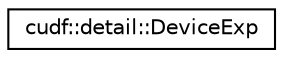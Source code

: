 digraph "Graphical Class Hierarchy"
{
 // LATEX_PDF_SIZE
  edge [fontname="Helvetica",fontsize="10",labelfontname="Helvetica",labelfontsize="10"];
  node [fontname="Helvetica",fontsize="10",shape=record];
  rankdir="LR";
  Node0 [label="cudf::detail::DeviceExp",height=0.2,width=0.4,color="black", fillcolor="white", style="filled",URL="$structcudf_1_1detail_1_1DeviceExp.html",tooltip=" "];
}
